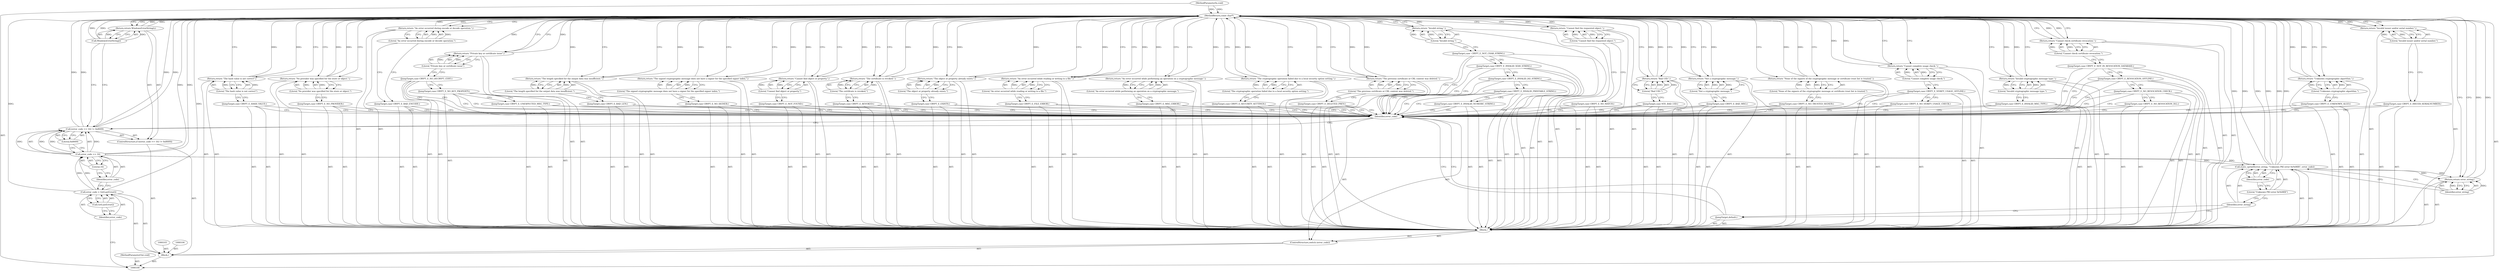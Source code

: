 digraph "1_rufus_c3c39f7f8a11f612c4ebf7affce25ec6928eb1cb_0" {
"1000205" [label="(MethodReturn,const char*)"];
"1000101" [label="(MethodParameterIn,void)"];
"1000240" [label="(MethodParameterOut,void)"];
"1000119" [label="(JumpTarget,case NTE_BAD_UID:)"];
"1000120" [label="(Return,return \"Bad UID.\";)"];
"1000121" [label="(Literal,\"Bad UID.\")"];
"1000122" [label="(JumpTarget,case CRYPT_E_MSG_ERROR:)"];
"1000123" [label="(Return,return \"An error occurred while performing an operation on a cryptographic message.\";)"];
"1000124" [label="(Literal,\"An error occurred while performing an operation on a cryptographic message.\")"];
"1000125" [label="(JumpTarget,case CRYPT_E_UNKNOWN_ALGO:)"];
"1000126" [label="(Return,return \"Unknown cryptographic algorithm.\";)"];
"1000127" [label="(Literal,\"Unknown cryptographic algorithm.\")"];
"1000128" [label="(JumpTarget,case CRYPT_E_INVALID_MSG_TYPE:)"];
"1000129" [label="(Return,return \"Invalid cryptographic message type.\";)"];
"1000130" [label="(Literal,\"Invalid cryptographic message type.\")"];
"1000131" [label="(JumpTarget,case CRYPT_E_HASH_VALUE:)"];
"1000132" [label="(Return,return \"The hash value is not correct\";)"];
"1000133" [label="(Literal,\"The hash value is not correct\")"];
"1000102" [label="(Block,)"];
"1000134" [label="(JumpTarget,case CRYPT_E_ISSUER_SERIALNUMBER:)"];
"1000135" [label="(Return,return \"Invalid issuer and/or serial number.\";)"];
"1000136" [label="(Literal,\"Invalid issuer and/or serial number.\")"];
"1000137" [label="(JumpTarget,case CRYPT_E_BAD_LEN:)"];
"1000138" [label="(Return,return \"The length specified for the output data was insufficient.\";)"];
"1000139" [label="(Literal,\"The length specified for the output data was insufficient.\")"];
"1000140" [label="(JumpTarget,case CRYPT_E_BAD_ENCODE:)"];
"1000141" [label="(Return,return \"An error occurred during encode or decode operation.\";)"];
"1000142" [label="(Literal,\"An error occurred during encode or decode operation.\")"];
"1000143" [label="(JumpTarget,case CRYPT_E_FILE_ERROR:)"];
"1000144" [label="(Return,return \"An error occurred while reading or writing to a file.\";)"];
"1000145" [label="(Literal,\"An error occurred while reading or writing to a file.\")"];
"1000146" [label="(JumpTarget,case CRYPT_E_NOT_FOUND:)"];
"1000147" [label="(Return,return \"Cannot find object or property.\";)"];
"1000148" [label="(Literal,\"Cannot find object or property.\")"];
"1000149" [label="(JumpTarget,case CRYPT_E_EXISTS:)"];
"1000150" [label="(Return,return \"The object or property already exists.\";)"];
"1000151" [label="(Literal,\"The object or property already exists.\")"];
"1000152" [label="(JumpTarget,case CRYPT_E_NO_PROVIDER:)"];
"1000153" [label="(Return,return \"No provider was specified for the store or object.\";)"];
"1000154" [label="(Literal,\"No provider was specified for the store or object.\")"];
"1000155" [label="(JumpTarget,case CRYPT_E_DELETED_PREV:)"];
"1000156" [label="(Return,return \"The previous certificate or CRL context was deleted.\";)"];
"1000157" [label="(Literal,\"The previous certificate or CRL context was deleted.\")"];
"1000158" [label="(JumpTarget,case CRYPT_E_NO_MATCH:)"];
"1000159" [label="(Return,return \"Cannot find the requested object.\";)"];
"1000160" [label="(Literal,\"Cannot find the requested object.\")"];
"1000161" [label="(JumpTarget,case CRYPT_E_UNEXPECTED_MSG_TYPE:)"];
"1000162" [label="(JumpTarget,case CRYPT_E_NO_KEY_PROPERTY:)"];
"1000107" [label="(Call,GetLastError())"];
"1000105" [label="(Call,error_code = GetLastError())"];
"1000106" [label="(Identifier,error_code)"];
"1000163" [label="(JumpTarget,case CRYPT_E_NO_DECRYPT_CERT:)"];
"1000164" [label="(Return,return \"Private key or certificate issue\";)"];
"1000165" [label="(Literal,\"Private key or certificate issue\")"];
"1000166" [label="(JumpTarget,case CRYPT_E_BAD_MSG:)"];
"1000167" [label="(Return,return \"Not a cryptographic message.\";)"];
"1000168" [label="(Literal,\"Not a cryptographic message.\")"];
"1000169" [label="(JumpTarget,case CRYPT_E_NO_SIGNER:)"];
"1000170" [label="(Return,return \"The signed cryptographic message does not have a signer for the specified signer index.\";)"];
"1000171" [label="(Literal,\"The signed cryptographic message does not have a signer for the specified signer index.\")"];
"1000172" [label="(JumpTarget,case CRYPT_E_REVOKED:)"];
"1000173" [label="(Return,return \"The certificate is revoked.\";)"];
"1000174" [label="(Literal,\"The certificate is revoked.\")"];
"1000175" [label="(JumpTarget,case CRYPT_E_NO_REVOCATION_DLL:)"];
"1000176" [label="(JumpTarget,case CRYPT_E_NO_REVOCATION_CHECK:)"];
"1000177" [label="(JumpTarget,case CRYPT_E_REVOCATION_OFFLINE:)"];
"1000178" [label="(JumpTarget,case CRYPT_E_NOT_IN_REVOCATION_DATABASE:)"];
"1000179" [label="(Return,return \"Cannot check certificate revocation.\";)"];
"1000180" [label="(Literal,\"Cannot check certificate revocation.\")"];
"1000181" [label="(JumpTarget,case CRYPT_E_INVALID_NUMERIC_STRING:)"];
"1000182" [label="(JumpTarget,case CRYPT_E_INVALID_PRINTABLE_STRING:)"];
"1000183" [label="(JumpTarget,case CRYPT_E_INVALID_IA5_STRING:)"];
"1000184" [label="(JumpTarget,case CRYPT_E_INVALID_X500_STRING:)"];
"1000185" [label="(JumpTarget,case  CRYPT_E_NOT_CHAR_STRING:)"];
"1000186" [label="(Return,return \"Invalid string.\";)"];
"1000187" [label="(Literal,\"Invalid string.\")"];
"1000188" [label="(JumpTarget,case CRYPT_E_SECURITY_SETTINGS:)"];
"1000108" [label="(ControlStructure,if ((error_code >> 16) != 0x8009))"];
"1000112" [label="(Literal,16)"];
"1000113" [label="(Literal,0x8009)"];
"1000109" [label="(Call,(error_code >> 16) != 0x8009)"];
"1000110" [label="(Call,error_code >> 16)"];
"1000111" [label="(Identifier,error_code)"];
"1000189" [label="(Return,return \"The cryptographic operation failed due to a local security option setting.\";)"];
"1000190" [label="(Literal,\"The cryptographic operation failed due to a local security option setting.\")"];
"1000191" [label="(JumpTarget,case CRYPT_E_NO_VERIFY_USAGE_CHECK:)"];
"1000192" [label="(JumpTarget,case CRYPT_E_VERIFY_USAGE_OFFLINE:)"];
"1000194" [label="(Literal,\"Cannot complete usage check.\")"];
"1000193" [label="(Return,return \"Cannot complete usage check.\";)"];
"1000195" [label="(JumpTarget,case CRYPT_E_NO_TRUSTED_SIGNER:)"];
"1000197" [label="(Literal,\"None of the signers of the cryptographic message or certificate trust list is trusted.\")"];
"1000196" [label="(Return,return \"None of the signers of the cryptographic message or certificate trust list is trusted.\";)"];
"1000198" [label="(JumpTarget,default:)"];
"1000200" [label="(Identifier,error_string)"];
"1000199" [label="(Call,static_sprintf(error_string, \"Unknown PKI error 0x%08lX\", error_code))"];
"1000201" [label="(Literal,\"Unknown PKI error 0x%08lX\")"];
"1000202" [label="(Identifier,error_code)"];
"1000204" [label="(Identifier,error_string)"];
"1000203" [label="(Return,return error_string;)"];
"1000115" [label="(Call,WindowsErrorString())"];
"1000114" [label="(Return,return WindowsErrorString();)"];
"1000117" [label="(Identifier,error_code)"];
"1000116" [label="(ControlStructure,switch (error_code))"];
"1000118" [label="(Block,)"];
"1000205" -> "1000100"  [label="AST: "];
"1000205" -> "1000114"  [label="CFG: "];
"1000205" -> "1000120"  [label="CFG: "];
"1000205" -> "1000123"  [label="CFG: "];
"1000205" -> "1000126"  [label="CFG: "];
"1000205" -> "1000129"  [label="CFG: "];
"1000205" -> "1000132"  [label="CFG: "];
"1000205" -> "1000135"  [label="CFG: "];
"1000205" -> "1000138"  [label="CFG: "];
"1000205" -> "1000141"  [label="CFG: "];
"1000205" -> "1000144"  [label="CFG: "];
"1000205" -> "1000147"  [label="CFG: "];
"1000205" -> "1000150"  [label="CFG: "];
"1000205" -> "1000153"  [label="CFG: "];
"1000205" -> "1000156"  [label="CFG: "];
"1000205" -> "1000159"  [label="CFG: "];
"1000205" -> "1000164"  [label="CFG: "];
"1000205" -> "1000167"  [label="CFG: "];
"1000205" -> "1000170"  [label="CFG: "];
"1000205" -> "1000173"  [label="CFG: "];
"1000205" -> "1000179"  [label="CFG: "];
"1000205" -> "1000186"  [label="CFG: "];
"1000205" -> "1000189"  [label="CFG: "];
"1000205" -> "1000193"  [label="CFG: "];
"1000205" -> "1000196"  [label="CFG: "];
"1000205" -> "1000203"  [label="CFG: "];
"1000173" -> "1000205"  [label="DDG: "];
"1000144" -> "1000205"  [label="DDG: "];
"1000153" -> "1000205"  [label="DDG: "];
"1000126" -> "1000205"  [label="DDG: "];
"1000147" -> "1000205"  [label="DDG: "];
"1000120" -> "1000205"  [label="DDG: "];
"1000132" -> "1000205"  [label="DDG: "];
"1000196" -> "1000205"  [label="DDG: "];
"1000105" -> "1000205"  [label="DDG: "];
"1000199" -> "1000205"  [label="DDG: "];
"1000199" -> "1000205"  [label="DDG: "];
"1000199" -> "1000205"  [label="DDG: "];
"1000115" -> "1000205"  [label="DDG: "];
"1000110" -> "1000205"  [label="DDG: "];
"1000109" -> "1000205"  [label="DDG: "];
"1000109" -> "1000205"  [label="DDG: "];
"1000101" -> "1000205"  [label="DDG: "];
"1000129" -> "1000205"  [label="DDG: "];
"1000186" -> "1000205"  [label="DDG: "];
"1000179" -> "1000205"  [label="DDG: "];
"1000170" -> "1000205"  [label="DDG: "];
"1000138" -> "1000205"  [label="DDG: "];
"1000203" -> "1000205"  [label="DDG: "];
"1000141" -> "1000205"  [label="DDG: "];
"1000156" -> "1000205"  [label="DDG: "];
"1000159" -> "1000205"  [label="DDG: "];
"1000164" -> "1000205"  [label="DDG: "];
"1000114" -> "1000205"  [label="DDG: "];
"1000150" -> "1000205"  [label="DDG: "];
"1000135" -> "1000205"  [label="DDG: "];
"1000189" -> "1000205"  [label="DDG: "];
"1000123" -> "1000205"  [label="DDG: "];
"1000167" -> "1000205"  [label="DDG: "];
"1000193" -> "1000205"  [label="DDG: "];
"1000101" -> "1000100"  [label="AST: "];
"1000101" -> "1000205"  [label="DDG: "];
"1000240" -> "1000100"  [label="AST: "];
"1000119" -> "1000118"  [label="AST: "];
"1000119" -> "1000117"  [label="CFG: "];
"1000121" -> "1000119"  [label="CFG: "];
"1000120" -> "1000118"  [label="AST: "];
"1000120" -> "1000121"  [label="CFG: "];
"1000121" -> "1000120"  [label="AST: "];
"1000205" -> "1000120"  [label="CFG: "];
"1000120" -> "1000205"  [label="DDG: "];
"1000121" -> "1000120"  [label="DDG: "];
"1000121" -> "1000120"  [label="AST: "];
"1000121" -> "1000119"  [label="CFG: "];
"1000120" -> "1000121"  [label="CFG: "];
"1000121" -> "1000120"  [label="DDG: "];
"1000122" -> "1000118"  [label="AST: "];
"1000122" -> "1000117"  [label="CFG: "];
"1000124" -> "1000122"  [label="CFG: "];
"1000123" -> "1000118"  [label="AST: "];
"1000123" -> "1000124"  [label="CFG: "];
"1000124" -> "1000123"  [label="AST: "];
"1000205" -> "1000123"  [label="CFG: "];
"1000123" -> "1000205"  [label="DDG: "];
"1000124" -> "1000123"  [label="DDG: "];
"1000124" -> "1000123"  [label="AST: "];
"1000124" -> "1000122"  [label="CFG: "];
"1000123" -> "1000124"  [label="CFG: "];
"1000124" -> "1000123"  [label="DDG: "];
"1000125" -> "1000118"  [label="AST: "];
"1000125" -> "1000117"  [label="CFG: "];
"1000127" -> "1000125"  [label="CFG: "];
"1000126" -> "1000118"  [label="AST: "];
"1000126" -> "1000127"  [label="CFG: "];
"1000127" -> "1000126"  [label="AST: "];
"1000205" -> "1000126"  [label="CFG: "];
"1000126" -> "1000205"  [label="DDG: "];
"1000127" -> "1000126"  [label="DDG: "];
"1000127" -> "1000126"  [label="AST: "];
"1000127" -> "1000125"  [label="CFG: "];
"1000126" -> "1000127"  [label="CFG: "];
"1000127" -> "1000126"  [label="DDG: "];
"1000128" -> "1000118"  [label="AST: "];
"1000128" -> "1000117"  [label="CFG: "];
"1000130" -> "1000128"  [label="CFG: "];
"1000129" -> "1000118"  [label="AST: "];
"1000129" -> "1000130"  [label="CFG: "];
"1000130" -> "1000129"  [label="AST: "];
"1000205" -> "1000129"  [label="CFG: "];
"1000129" -> "1000205"  [label="DDG: "];
"1000130" -> "1000129"  [label="DDG: "];
"1000130" -> "1000129"  [label="AST: "];
"1000130" -> "1000128"  [label="CFG: "];
"1000129" -> "1000130"  [label="CFG: "];
"1000130" -> "1000129"  [label="DDG: "];
"1000131" -> "1000118"  [label="AST: "];
"1000131" -> "1000117"  [label="CFG: "];
"1000133" -> "1000131"  [label="CFG: "];
"1000132" -> "1000118"  [label="AST: "];
"1000132" -> "1000133"  [label="CFG: "];
"1000133" -> "1000132"  [label="AST: "];
"1000205" -> "1000132"  [label="CFG: "];
"1000132" -> "1000205"  [label="DDG: "];
"1000133" -> "1000132"  [label="DDG: "];
"1000133" -> "1000132"  [label="AST: "];
"1000133" -> "1000131"  [label="CFG: "];
"1000132" -> "1000133"  [label="CFG: "];
"1000133" -> "1000132"  [label="DDG: "];
"1000102" -> "1000100"  [label="AST: "];
"1000103" -> "1000102"  [label="AST: "];
"1000104" -> "1000102"  [label="AST: "];
"1000105" -> "1000102"  [label="AST: "];
"1000108" -> "1000102"  [label="AST: "];
"1000116" -> "1000102"  [label="AST: "];
"1000134" -> "1000118"  [label="AST: "];
"1000134" -> "1000117"  [label="CFG: "];
"1000136" -> "1000134"  [label="CFG: "];
"1000135" -> "1000118"  [label="AST: "];
"1000135" -> "1000136"  [label="CFG: "];
"1000136" -> "1000135"  [label="AST: "];
"1000205" -> "1000135"  [label="CFG: "];
"1000135" -> "1000205"  [label="DDG: "];
"1000136" -> "1000135"  [label="DDG: "];
"1000136" -> "1000135"  [label="AST: "];
"1000136" -> "1000134"  [label="CFG: "];
"1000135" -> "1000136"  [label="CFG: "];
"1000136" -> "1000135"  [label="DDG: "];
"1000137" -> "1000118"  [label="AST: "];
"1000137" -> "1000117"  [label="CFG: "];
"1000139" -> "1000137"  [label="CFG: "];
"1000138" -> "1000118"  [label="AST: "];
"1000138" -> "1000139"  [label="CFG: "];
"1000139" -> "1000138"  [label="AST: "];
"1000205" -> "1000138"  [label="CFG: "];
"1000138" -> "1000205"  [label="DDG: "];
"1000139" -> "1000138"  [label="DDG: "];
"1000139" -> "1000138"  [label="AST: "];
"1000139" -> "1000137"  [label="CFG: "];
"1000138" -> "1000139"  [label="CFG: "];
"1000139" -> "1000138"  [label="DDG: "];
"1000140" -> "1000118"  [label="AST: "];
"1000140" -> "1000117"  [label="CFG: "];
"1000142" -> "1000140"  [label="CFG: "];
"1000141" -> "1000118"  [label="AST: "];
"1000141" -> "1000142"  [label="CFG: "];
"1000142" -> "1000141"  [label="AST: "];
"1000205" -> "1000141"  [label="CFG: "];
"1000141" -> "1000205"  [label="DDG: "];
"1000142" -> "1000141"  [label="DDG: "];
"1000142" -> "1000141"  [label="AST: "];
"1000142" -> "1000140"  [label="CFG: "];
"1000141" -> "1000142"  [label="CFG: "];
"1000142" -> "1000141"  [label="DDG: "];
"1000143" -> "1000118"  [label="AST: "];
"1000143" -> "1000117"  [label="CFG: "];
"1000145" -> "1000143"  [label="CFG: "];
"1000144" -> "1000118"  [label="AST: "];
"1000144" -> "1000145"  [label="CFG: "];
"1000145" -> "1000144"  [label="AST: "];
"1000205" -> "1000144"  [label="CFG: "];
"1000144" -> "1000205"  [label="DDG: "];
"1000145" -> "1000144"  [label="DDG: "];
"1000145" -> "1000144"  [label="AST: "];
"1000145" -> "1000143"  [label="CFG: "];
"1000144" -> "1000145"  [label="CFG: "];
"1000145" -> "1000144"  [label="DDG: "];
"1000146" -> "1000118"  [label="AST: "];
"1000146" -> "1000117"  [label="CFG: "];
"1000148" -> "1000146"  [label="CFG: "];
"1000147" -> "1000118"  [label="AST: "];
"1000147" -> "1000148"  [label="CFG: "];
"1000148" -> "1000147"  [label="AST: "];
"1000205" -> "1000147"  [label="CFG: "];
"1000147" -> "1000205"  [label="DDG: "];
"1000148" -> "1000147"  [label="DDG: "];
"1000148" -> "1000147"  [label="AST: "];
"1000148" -> "1000146"  [label="CFG: "];
"1000147" -> "1000148"  [label="CFG: "];
"1000148" -> "1000147"  [label="DDG: "];
"1000149" -> "1000118"  [label="AST: "];
"1000149" -> "1000117"  [label="CFG: "];
"1000151" -> "1000149"  [label="CFG: "];
"1000150" -> "1000118"  [label="AST: "];
"1000150" -> "1000151"  [label="CFG: "];
"1000151" -> "1000150"  [label="AST: "];
"1000205" -> "1000150"  [label="CFG: "];
"1000150" -> "1000205"  [label="DDG: "];
"1000151" -> "1000150"  [label="DDG: "];
"1000151" -> "1000150"  [label="AST: "];
"1000151" -> "1000149"  [label="CFG: "];
"1000150" -> "1000151"  [label="CFG: "];
"1000151" -> "1000150"  [label="DDG: "];
"1000152" -> "1000118"  [label="AST: "];
"1000152" -> "1000117"  [label="CFG: "];
"1000154" -> "1000152"  [label="CFG: "];
"1000153" -> "1000118"  [label="AST: "];
"1000153" -> "1000154"  [label="CFG: "];
"1000154" -> "1000153"  [label="AST: "];
"1000205" -> "1000153"  [label="CFG: "];
"1000153" -> "1000205"  [label="DDG: "];
"1000154" -> "1000153"  [label="DDG: "];
"1000154" -> "1000153"  [label="AST: "];
"1000154" -> "1000152"  [label="CFG: "];
"1000153" -> "1000154"  [label="CFG: "];
"1000154" -> "1000153"  [label="DDG: "];
"1000155" -> "1000118"  [label="AST: "];
"1000155" -> "1000117"  [label="CFG: "];
"1000157" -> "1000155"  [label="CFG: "];
"1000156" -> "1000118"  [label="AST: "];
"1000156" -> "1000157"  [label="CFG: "];
"1000157" -> "1000156"  [label="AST: "];
"1000205" -> "1000156"  [label="CFG: "];
"1000156" -> "1000205"  [label="DDG: "];
"1000157" -> "1000156"  [label="DDG: "];
"1000157" -> "1000156"  [label="AST: "];
"1000157" -> "1000155"  [label="CFG: "];
"1000156" -> "1000157"  [label="CFG: "];
"1000157" -> "1000156"  [label="DDG: "];
"1000158" -> "1000118"  [label="AST: "];
"1000158" -> "1000117"  [label="CFG: "];
"1000160" -> "1000158"  [label="CFG: "];
"1000159" -> "1000118"  [label="AST: "];
"1000159" -> "1000160"  [label="CFG: "];
"1000160" -> "1000159"  [label="AST: "];
"1000205" -> "1000159"  [label="CFG: "];
"1000159" -> "1000205"  [label="DDG: "];
"1000160" -> "1000159"  [label="DDG: "];
"1000160" -> "1000159"  [label="AST: "];
"1000160" -> "1000158"  [label="CFG: "];
"1000159" -> "1000160"  [label="CFG: "];
"1000160" -> "1000159"  [label="DDG: "];
"1000161" -> "1000118"  [label="AST: "];
"1000161" -> "1000117"  [label="CFG: "];
"1000162" -> "1000161"  [label="CFG: "];
"1000162" -> "1000118"  [label="AST: "];
"1000162" -> "1000117"  [label="CFG: "];
"1000162" -> "1000161"  [label="CFG: "];
"1000163" -> "1000162"  [label="CFG: "];
"1000107" -> "1000105"  [label="AST: "];
"1000107" -> "1000106"  [label="CFG: "];
"1000105" -> "1000107"  [label="CFG: "];
"1000105" -> "1000102"  [label="AST: "];
"1000105" -> "1000107"  [label="CFG: "];
"1000106" -> "1000105"  [label="AST: "];
"1000107" -> "1000105"  [label="AST: "];
"1000111" -> "1000105"  [label="CFG: "];
"1000105" -> "1000205"  [label="DDG: "];
"1000105" -> "1000110"  [label="DDG: "];
"1000106" -> "1000105"  [label="AST: "];
"1000106" -> "1000100"  [label="CFG: "];
"1000107" -> "1000106"  [label="CFG: "];
"1000163" -> "1000118"  [label="AST: "];
"1000163" -> "1000117"  [label="CFG: "];
"1000163" -> "1000162"  [label="CFG: "];
"1000165" -> "1000163"  [label="CFG: "];
"1000164" -> "1000118"  [label="AST: "];
"1000164" -> "1000165"  [label="CFG: "];
"1000165" -> "1000164"  [label="AST: "];
"1000205" -> "1000164"  [label="CFG: "];
"1000164" -> "1000205"  [label="DDG: "];
"1000165" -> "1000164"  [label="DDG: "];
"1000165" -> "1000164"  [label="AST: "];
"1000165" -> "1000163"  [label="CFG: "];
"1000164" -> "1000165"  [label="CFG: "];
"1000165" -> "1000164"  [label="DDG: "];
"1000166" -> "1000118"  [label="AST: "];
"1000166" -> "1000117"  [label="CFG: "];
"1000168" -> "1000166"  [label="CFG: "];
"1000167" -> "1000118"  [label="AST: "];
"1000167" -> "1000168"  [label="CFG: "];
"1000168" -> "1000167"  [label="AST: "];
"1000205" -> "1000167"  [label="CFG: "];
"1000167" -> "1000205"  [label="DDG: "];
"1000168" -> "1000167"  [label="DDG: "];
"1000168" -> "1000167"  [label="AST: "];
"1000168" -> "1000166"  [label="CFG: "];
"1000167" -> "1000168"  [label="CFG: "];
"1000168" -> "1000167"  [label="DDG: "];
"1000169" -> "1000118"  [label="AST: "];
"1000169" -> "1000117"  [label="CFG: "];
"1000171" -> "1000169"  [label="CFG: "];
"1000170" -> "1000118"  [label="AST: "];
"1000170" -> "1000171"  [label="CFG: "];
"1000171" -> "1000170"  [label="AST: "];
"1000205" -> "1000170"  [label="CFG: "];
"1000170" -> "1000205"  [label="DDG: "];
"1000171" -> "1000170"  [label="DDG: "];
"1000171" -> "1000170"  [label="AST: "];
"1000171" -> "1000169"  [label="CFG: "];
"1000170" -> "1000171"  [label="CFG: "];
"1000171" -> "1000170"  [label="DDG: "];
"1000172" -> "1000118"  [label="AST: "];
"1000172" -> "1000117"  [label="CFG: "];
"1000174" -> "1000172"  [label="CFG: "];
"1000173" -> "1000118"  [label="AST: "];
"1000173" -> "1000174"  [label="CFG: "];
"1000174" -> "1000173"  [label="AST: "];
"1000205" -> "1000173"  [label="CFG: "];
"1000173" -> "1000205"  [label="DDG: "];
"1000174" -> "1000173"  [label="DDG: "];
"1000174" -> "1000173"  [label="AST: "];
"1000174" -> "1000172"  [label="CFG: "];
"1000173" -> "1000174"  [label="CFG: "];
"1000174" -> "1000173"  [label="DDG: "];
"1000175" -> "1000118"  [label="AST: "];
"1000175" -> "1000117"  [label="CFG: "];
"1000176" -> "1000175"  [label="CFG: "];
"1000176" -> "1000118"  [label="AST: "];
"1000176" -> "1000117"  [label="CFG: "];
"1000176" -> "1000175"  [label="CFG: "];
"1000177" -> "1000176"  [label="CFG: "];
"1000177" -> "1000118"  [label="AST: "];
"1000177" -> "1000117"  [label="CFG: "];
"1000177" -> "1000176"  [label="CFG: "];
"1000178" -> "1000177"  [label="CFG: "];
"1000178" -> "1000118"  [label="AST: "];
"1000178" -> "1000117"  [label="CFG: "];
"1000178" -> "1000177"  [label="CFG: "];
"1000180" -> "1000178"  [label="CFG: "];
"1000179" -> "1000118"  [label="AST: "];
"1000179" -> "1000180"  [label="CFG: "];
"1000180" -> "1000179"  [label="AST: "];
"1000205" -> "1000179"  [label="CFG: "];
"1000179" -> "1000205"  [label="DDG: "];
"1000180" -> "1000179"  [label="DDG: "];
"1000180" -> "1000179"  [label="AST: "];
"1000180" -> "1000178"  [label="CFG: "];
"1000179" -> "1000180"  [label="CFG: "];
"1000180" -> "1000179"  [label="DDG: "];
"1000181" -> "1000118"  [label="AST: "];
"1000181" -> "1000117"  [label="CFG: "];
"1000182" -> "1000181"  [label="CFG: "];
"1000182" -> "1000118"  [label="AST: "];
"1000182" -> "1000117"  [label="CFG: "];
"1000182" -> "1000181"  [label="CFG: "];
"1000183" -> "1000182"  [label="CFG: "];
"1000183" -> "1000118"  [label="AST: "];
"1000183" -> "1000117"  [label="CFG: "];
"1000183" -> "1000182"  [label="CFG: "];
"1000184" -> "1000183"  [label="CFG: "];
"1000184" -> "1000118"  [label="AST: "];
"1000184" -> "1000117"  [label="CFG: "];
"1000184" -> "1000183"  [label="CFG: "];
"1000185" -> "1000184"  [label="CFG: "];
"1000185" -> "1000118"  [label="AST: "];
"1000185" -> "1000117"  [label="CFG: "];
"1000185" -> "1000184"  [label="CFG: "];
"1000187" -> "1000185"  [label="CFG: "];
"1000186" -> "1000118"  [label="AST: "];
"1000186" -> "1000187"  [label="CFG: "];
"1000187" -> "1000186"  [label="AST: "];
"1000205" -> "1000186"  [label="CFG: "];
"1000186" -> "1000205"  [label="DDG: "];
"1000187" -> "1000186"  [label="DDG: "];
"1000187" -> "1000186"  [label="AST: "];
"1000187" -> "1000185"  [label="CFG: "];
"1000186" -> "1000187"  [label="CFG: "];
"1000187" -> "1000186"  [label="DDG: "];
"1000188" -> "1000118"  [label="AST: "];
"1000188" -> "1000117"  [label="CFG: "];
"1000190" -> "1000188"  [label="CFG: "];
"1000108" -> "1000102"  [label="AST: "];
"1000109" -> "1000108"  [label="AST: "];
"1000114" -> "1000108"  [label="AST: "];
"1000112" -> "1000110"  [label="AST: "];
"1000112" -> "1000111"  [label="CFG: "];
"1000110" -> "1000112"  [label="CFG: "];
"1000113" -> "1000109"  [label="AST: "];
"1000113" -> "1000110"  [label="CFG: "];
"1000109" -> "1000113"  [label="CFG: "];
"1000109" -> "1000108"  [label="AST: "];
"1000109" -> "1000113"  [label="CFG: "];
"1000110" -> "1000109"  [label="AST: "];
"1000113" -> "1000109"  [label="AST: "];
"1000115" -> "1000109"  [label="CFG: "];
"1000117" -> "1000109"  [label="CFG: "];
"1000109" -> "1000205"  [label="DDG: "];
"1000109" -> "1000205"  [label="DDG: "];
"1000110" -> "1000109"  [label="DDG: "];
"1000110" -> "1000109"  [label="DDG: "];
"1000110" -> "1000109"  [label="AST: "];
"1000110" -> "1000112"  [label="CFG: "];
"1000111" -> "1000110"  [label="AST: "];
"1000112" -> "1000110"  [label="AST: "];
"1000113" -> "1000110"  [label="CFG: "];
"1000110" -> "1000205"  [label="DDG: "];
"1000110" -> "1000109"  [label="DDG: "];
"1000110" -> "1000109"  [label="DDG: "];
"1000105" -> "1000110"  [label="DDG: "];
"1000110" -> "1000199"  [label="DDG: "];
"1000111" -> "1000110"  [label="AST: "];
"1000111" -> "1000105"  [label="CFG: "];
"1000112" -> "1000111"  [label="CFG: "];
"1000189" -> "1000118"  [label="AST: "];
"1000189" -> "1000190"  [label="CFG: "];
"1000190" -> "1000189"  [label="AST: "];
"1000205" -> "1000189"  [label="CFG: "];
"1000189" -> "1000205"  [label="DDG: "];
"1000190" -> "1000189"  [label="DDG: "];
"1000190" -> "1000189"  [label="AST: "];
"1000190" -> "1000188"  [label="CFG: "];
"1000189" -> "1000190"  [label="CFG: "];
"1000190" -> "1000189"  [label="DDG: "];
"1000191" -> "1000118"  [label="AST: "];
"1000191" -> "1000117"  [label="CFG: "];
"1000192" -> "1000191"  [label="CFG: "];
"1000192" -> "1000118"  [label="AST: "];
"1000192" -> "1000117"  [label="CFG: "];
"1000192" -> "1000191"  [label="CFG: "];
"1000194" -> "1000192"  [label="CFG: "];
"1000194" -> "1000193"  [label="AST: "];
"1000194" -> "1000192"  [label="CFG: "];
"1000193" -> "1000194"  [label="CFG: "];
"1000194" -> "1000193"  [label="DDG: "];
"1000193" -> "1000118"  [label="AST: "];
"1000193" -> "1000194"  [label="CFG: "];
"1000194" -> "1000193"  [label="AST: "];
"1000205" -> "1000193"  [label="CFG: "];
"1000193" -> "1000205"  [label="DDG: "];
"1000194" -> "1000193"  [label="DDG: "];
"1000195" -> "1000118"  [label="AST: "];
"1000195" -> "1000117"  [label="CFG: "];
"1000197" -> "1000195"  [label="CFG: "];
"1000197" -> "1000196"  [label="AST: "];
"1000197" -> "1000195"  [label="CFG: "];
"1000196" -> "1000197"  [label="CFG: "];
"1000197" -> "1000196"  [label="DDG: "];
"1000196" -> "1000118"  [label="AST: "];
"1000196" -> "1000197"  [label="CFG: "];
"1000197" -> "1000196"  [label="AST: "];
"1000205" -> "1000196"  [label="CFG: "];
"1000196" -> "1000205"  [label="DDG: "];
"1000197" -> "1000196"  [label="DDG: "];
"1000198" -> "1000118"  [label="AST: "];
"1000198" -> "1000117"  [label="CFG: "];
"1000200" -> "1000198"  [label="CFG: "];
"1000200" -> "1000199"  [label="AST: "];
"1000200" -> "1000198"  [label="CFG: "];
"1000201" -> "1000200"  [label="CFG: "];
"1000199" -> "1000118"  [label="AST: "];
"1000199" -> "1000202"  [label="CFG: "];
"1000200" -> "1000199"  [label="AST: "];
"1000201" -> "1000199"  [label="AST: "];
"1000202" -> "1000199"  [label="AST: "];
"1000204" -> "1000199"  [label="CFG: "];
"1000199" -> "1000205"  [label="DDG: "];
"1000199" -> "1000205"  [label="DDG: "];
"1000199" -> "1000205"  [label="DDG: "];
"1000110" -> "1000199"  [label="DDG: "];
"1000199" -> "1000203"  [label="DDG: "];
"1000201" -> "1000199"  [label="AST: "];
"1000201" -> "1000200"  [label="CFG: "];
"1000202" -> "1000201"  [label="CFG: "];
"1000202" -> "1000199"  [label="AST: "];
"1000202" -> "1000201"  [label="CFG: "];
"1000199" -> "1000202"  [label="CFG: "];
"1000204" -> "1000203"  [label="AST: "];
"1000204" -> "1000199"  [label="CFG: "];
"1000203" -> "1000204"  [label="CFG: "];
"1000204" -> "1000203"  [label="DDG: "];
"1000203" -> "1000118"  [label="AST: "];
"1000203" -> "1000204"  [label="CFG: "];
"1000204" -> "1000203"  [label="AST: "];
"1000205" -> "1000203"  [label="CFG: "];
"1000203" -> "1000205"  [label="DDG: "];
"1000204" -> "1000203"  [label="DDG: "];
"1000199" -> "1000203"  [label="DDG: "];
"1000115" -> "1000114"  [label="AST: "];
"1000115" -> "1000109"  [label="CFG: "];
"1000114" -> "1000115"  [label="CFG: "];
"1000115" -> "1000205"  [label="DDG: "];
"1000115" -> "1000114"  [label="DDG: "];
"1000114" -> "1000108"  [label="AST: "];
"1000114" -> "1000115"  [label="CFG: "];
"1000115" -> "1000114"  [label="AST: "];
"1000205" -> "1000114"  [label="CFG: "];
"1000114" -> "1000205"  [label="DDG: "];
"1000115" -> "1000114"  [label="DDG: "];
"1000117" -> "1000116"  [label="AST: "];
"1000117" -> "1000109"  [label="CFG: "];
"1000119" -> "1000117"  [label="CFG: "];
"1000122" -> "1000117"  [label="CFG: "];
"1000125" -> "1000117"  [label="CFG: "];
"1000128" -> "1000117"  [label="CFG: "];
"1000131" -> "1000117"  [label="CFG: "];
"1000134" -> "1000117"  [label="CFG: "];
"1000137" -> "1000117"  [label="CFG: "];
"1000140" -> "1000117"  [label="CFG: "];
"1000143" -> "1000117"  [label="CFG: "];
"1000146" -> "1000117"  [label="CFG: "];
"1000149" -> "1000117"  [label="CFG: "];
"1000152" -> "1000117"  [label="CFG: "];
"1000155" -> "1000117"  [label="CFG: "];
"1000158" -> "1000117"  [label="CFG: "];
"1000161" -> "1000117"  [label="CFG: "];
"1000162" -> "1000117"  [label="CFG: "];
"1000163" -> "1000117"  [label="CFG: "];
"1000166" -> "1000117"  [label="CFG: "];
"1000169" -> "1000117"  [label="CFG: "];
"1000172" -> "1000117"  [label="CFG: "];
"1000175" -> "1000117"  [label="CFG: "];
"1000176" -> "1000117"  [label="CFG: "];
"1000177" -> "1000117"  [label="CFG: "];
"1000178" -> "1000117"  [label="CFG: "];
"1000181" -> "1000117"  [label="CFG: "];
"1000182" -> "1000117"  [label="CFG: "];
"1000183" -> "1000117"  [label="CFG: "];
"1000184" -> "1000117"  [label="CFG: "];
"1000185" -> "1000117"  [label="CFG: "];
"1000188" -> "1000117"  [label="CFG: "];
"1000191" -> "1000117"  [label="CFG: "];
"1000192" -> "1000117"  [label="CFG: "];
"1000195" -> "1000117"  [label="CFG: "];
"1000198" -> "1000117"  [label="CFG: "];
"1000116" -> "1000102"  [label="AST: "];
"1000117" -> "1000116"  [label="AST: "];
"1000118" -> "1000116"  [label="AST: "];
"1000118" -> "1000116"  [label="AST: "];
"1000119" -> "1000118"  [label="AST: "];
"1000120" -> "1000118"  [label="AST: "];
"1000122" -> "1000118"  [label="AST: "];
"1000123" -> "1000118"  [label="AST: "];
"1000125" -> "1000118"  [label="AST: "];
"1000126" -> "1000118"  [label="AST: "];
"1000128" -> "1000118"  [label="AST: "];
"1000129" -> "1000118"  [label="AST: "];
"1000131" -> "1000118"  [label="AST: "];
"1000132" -> "1000118"  [label="AST: "];
"1000134" -> "1000118"  [label="AST: "];
"1000135" -> "1000118"  [label="AST: "];
"1000137" -> "1000118"  [label="AST: "];
"1000138" -> "1000118"  [label="AST: "];
"1000140" -> "1000118"  [label="AST: "];
"1000141" -> "1000118"  [label="AST: "];
"1000143" -> "1000118"  [label="AST: "];
"1000144" -> "1000118"  [label="AST: "];
"1000146" -> "1000118"  [label="AST: "];
"1000147" -> "1000118"  [label="AST: "];
"1000149" -> "1000118"  [label="AST: "];
"1000150" -> "1000118"  [label="AST: "];
"1000152" -> "1000118"  [label="AST: "];
"1000153" -> "1000118"  [label="AST: "];
"1000155" -> "1000118"  [label="AST: "];
"1000156" -> "1000118"  [label="AST: "];
"1000158" -> "1000118"  [label="AST: "];
"1000159" -> "1000118"  [label="AST: "];
"1000161" -> "1000118"  [label="AST: "];
"1000162" -> "1000118"  [label="AST: "];
"1000163" -> "1000118"  [label="AST: "];
"1000164" -> "1000118"  [label="AST: "];
"1000166" -> "1000118"  [label="AST: "];
"1000167" -> "1000118"  [label="AST: "];
"1000169" -> "1000118"  [label="AST: "];
"1000170" -> "1000118"  [label="AST: "];
"1000172" -> "1000118"  [label="AST: "];
"1000173" -> "1000118"  [label="AST: "];
"1000175" -> "1000118"  [label="AST: "];
"1000176" -> "1000118"  [label="AST: "];
"1000177" -> "1000118"  [label="AST: "];
"1000178" -> "1000118"  [label="AST: "];
"1000179" -> "1000118"  [label="AST: "];
"1000181" -> "1000118"  [label="AST: "];
"1000182" -> "1000118"  [label="AST: "];
"1000183" -> "1000118"  [label="AST: "];
"1000184" -> "1000118"  [label="AST: "];
"1000185" -> "1000118"  [label="AST: "];
"1000186" -> "1000118"  [label="AST: "];
"1000188" -> "1000118"  [label="AST: "];
"1000189" -> "1000118"  [label="AST: "];
"1000191" -> "1000118"  [label="AST: "];
"1000192" -> "1000118"  [label="AST: "];
"1000193" -> "1000118"  [label="AST: "];
"1000195" -> "1000118"  [label="AST: "];
"1000196" -> "1000118"  [label="AST: "];
"1000198" -> "1000118"  [label="AST: "];
"1000199" -> "1000118"  [label="AST: "];
"1000203" -> "1000118"  [label="AST: "];
}
